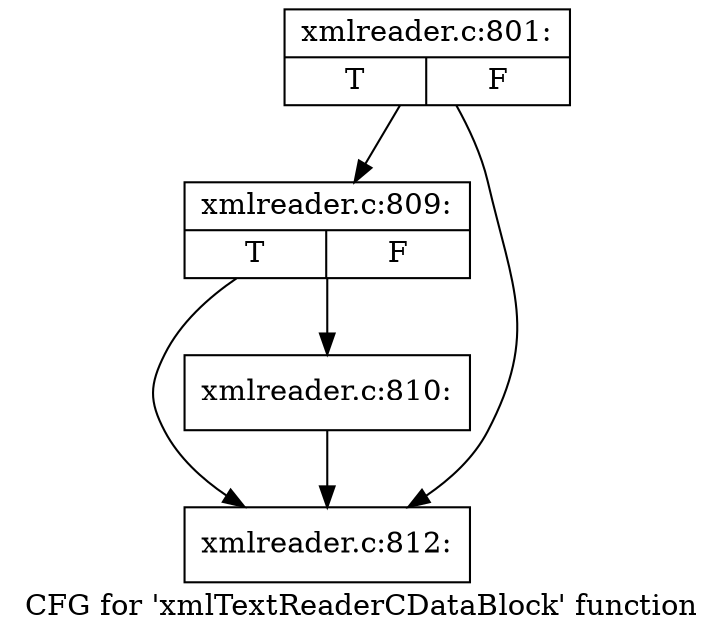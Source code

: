 digraph "CFG for 'xmlTextReaderCDataBlock' function" {
	label="CFG for 'xmlTextReaderCDataBlock' function";

	Node0x484f170 [shape=record,label="{xmlreader.c:801:|{<s0>T|<s1>F}}"];
	Node0x484f170 -> Node0x4852580;
	Node0x484f170 -> Node0x4852530;
	Node0x4852580 [shape=record,label="{xmlreader.c:809:|{<s0>T|<s1>F}}"];
	Node0x4852580 -> Node0x48524e0;
	Node0x4852580 -> Node0x4852530;
	Node0x48524e0 [shape=record,label="{xmlreader.c:810:}"];
	Node0x48524e0 -> Node0x4852530;
	Node0x4852530 [shape=record,label="{xmlreader.c:812:}"];
}
